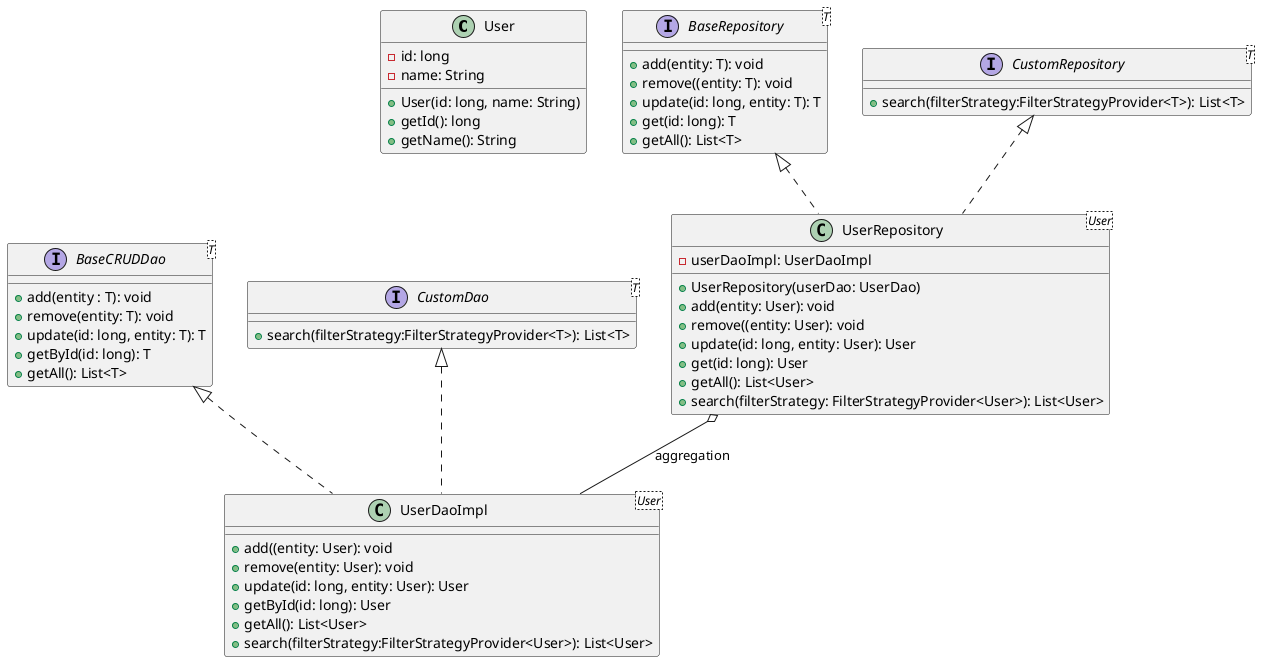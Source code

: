 @startuml
class User{
    - id: long
    - name: String
    + User(id: long, name: String)
    + getId(): long
    + getName(): String
}
interface BaseCRUDDao<T> {
    + add(entity : T): void
    + remove(entity: T): void
    + update(id: long, entity: T): T
    + getById(id: long): T
    + getAll(): List<T>
}
interface CustomDao<T>{
    +search(filterStrategy:FilterStrategyProvider<T>): List<T>
}
class UserDaoImpl<User> implements BaseCRUDDao, CustomDao{
    + add((entity: User): void
    + remove(entity: User): void
    + update(id: long, entity: User): User
    + getById(id: long): User
    + getAll(): List<User>
    + search(filterStrategy:FilterStrategyProvider<User>): List<User>
}
'Looks like base repository repeats all operation in base_crud_dao
interface BaseRepository<T>{
    + add(entity: T): void
    + remove((entity: T): void
    + update(id: long, entity: T): T
    + get(id: long): T
    + getAll(): List<T>
}
interface CustomRepository<T>{
    +search(filterStrategy:FilterStrategyProvider<T>): List<T>
}
class UserRepository<User> implements BaseRepository, CustomRepository{
    - userDaoImpl: UserDaoImpl
    + UserRepository(userDao: UserDao)
    + add(entity: User): void
    + remove((entity: User): void
    + update(id: long, entity: User): User
    + get(id: long): User
    + getAll(): List<User>
    + search(filterStrategy: FilterStrategyProvider<User>): List<User>
}
UserRepository o-- UserDaoImpl : aggregation
@enduml